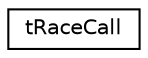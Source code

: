 digraph "Graphical Class Hierarchy"
{
  edge [fontname="Helvetica",fontsize="10",labelfontname="Helvetica",labelfontsize="10"];
  node [fontname="Helvetica",fontsize="10",shape=record];
  rankdir="LR";
  Node1 [label="tRaceCall",height=0.2,width=0.4,color="black", fillcolor="white", style="filled",URL="$structt_race_call.html"];
}
